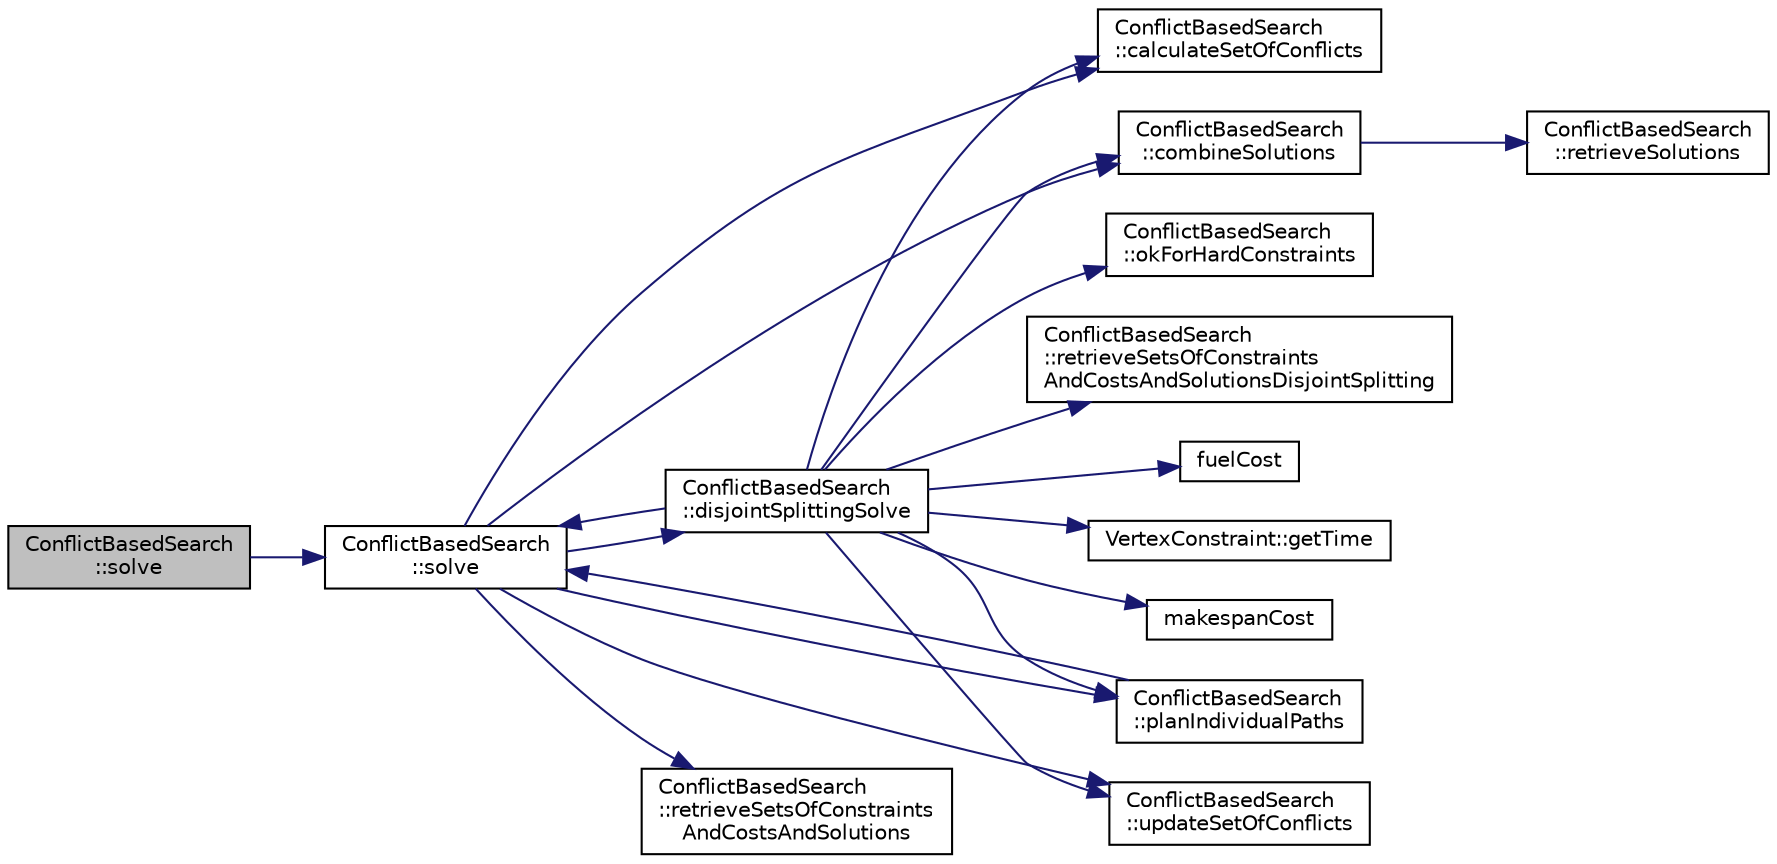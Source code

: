 digraph "ConflictBasedSearch::solve"
{
 // INTERACTIVE_SVG=YES
 // LATEX_PDF_SIZE
  edge [fontname="Helvetica",fontsize="10",labelfontname="Helvetica",labelfontsize="10"];
  node [fontname="Helvetica",fontsize="10",shape=record];
  rankdir="LR";
  Node1 [label="ConflictBasedSearch\l::solve",height=0.2,width=0.4,color="black", fillcolor="grey75", style="filled", fontcolor="black",tooltip=" "];
  Node1 -> Node2 [color="midnightblue",fontsize="10",style="solid",fontname="Helvetica"];
  Node2 [label="ConflictBasedSearch\l::solve",height=0.2,width=0.4,color="black", fillcolor="white", style="filled",URL="$classConflictBasedSearch.html#a6aadc55f462faad9ce67903a59b96c62",tooltip=" "];
  Node2 -> Node3 [color="midnightblue",fontsize="10",style="solid",fontname="Helvetica"];
  Node3 [label="ConflictBasedSearch\l::calculateSetOfConflicts",height=0.2,width=0.4,color="black", fillcolor="white", style="filled",URL="$classConflictBasedSearch.html#a6070f03e97d9e3ea822f5ed1a0bfe9a1",tooltip=" "];
  Node2 -> Node4 [color="midnightblue",fontsize="10",style="solid",fontname="Helvetica"];
  Node4 [label="ConflictBasedSearch\l::combineSolutions",height=0.2,width=0.4,color="black", fillcolor="white", style="filled",URL="$classConflictBasedSearch.html#a6d17a328ed4bd26bf58503a87761164c",tooltip=" "];
  Node4 -> Node5 [color="midnightblue",fontsize="10",style="solid",fontname="Helvetica"];
  Node5 [label="ConflictBasedSearch\l::retrieveSolutions",height=0.2,width=0.4,color="black", fillcolor="white", style="filled",URL="$classConflictBasedSearch.html#a3a9f295491df3b7ceec1b1d2ce7bacf3",tooltip=" "];
  Node2 -> Node6 [color="midnightblue",fontsize="10",style="solid",fontname="Helvetica"];
  Node6 [label="ConflictBasedSearch\l::disjointSplittingSolve",height=0.2,width=0.4,color="black", fillcolor="white", style="filled",URL="$classConflictBasedSearch.html#a1e9a1fbd7e074039fee97bc5ad4c6b55",tooltip=" "];
  Node6 -> Node3 [color="midnightblue",fontsize="10",style="solid",fontname="Helvetica"];
  Node6 -> Node4 [color="midnightblue",fontsize="10",style="solid",fontname="Helvetica"];
  Node6 -> Node7 [color="midnightblue",fontsize="10",style="solid",fontname="Helvetica"];
  Node7 [label="fuelCost",height=0.2,width=0.4,color="black", fillcolor="white", style="filled",URL="$Solution_8cpp.html#a1668e5fa72e047531e95f29f5deaf233",tooltip=" "];
  Node6 -> Node8 [color="midnightblue",fontsize="10",style="solid",fontname="Helvetica"];
  Node8 [label="VertexConstraint::getTime",height=0.2,width=0.4,color="black", fillcolor="white", style="filled",URL="$classVertexConstraint.html#ae4a5ede3e21dcbc4dec0060a90682c15",tooltip=" "];
  Node6 -> Node9 [color="midnightblue",fontsize="10",style="solid",fontname="Helvetica"];
  Node9 [label="makespanCost",height=0.2,width=0.4,color="black", fillcolor="white", style="filled",URL="$Solution_8cpp.html#a88b7fad200133f09ed5879a14d0171c6",tooltip=" "];
  Node6 -> Node10 [color="midnightblue",fontsize="10",style="solid",fontname="Helvetica"];
  Node10 [label="ConflictBasedSearch\l::okForHardConstraints",height=0.2,width=0.4,color="black", fillcolor="white", style="filled",URL="$classConflictBasedSearch.html#a9a97b362b4e2df901352732921975454",tooltip=" "];
  Node6 -> Node11 [color="midnightblue",fontsize="10",style="solid",fontname="Helvetica"];
  Node11 [label="ConflictBasedSearch\l::planIndividualPaths",height=0.2,width=0.4,color="black", fillcolor="white", style="filled",URL="$classConflictBasedSearch.html#a2d4ce8cb5d44727d73f4489b39ad1d54",tooltip=" "];
  Node11 -> Node2 [color="midnightblue",fontsize="10",style="solid",fontname="Helvetica"];
  Node6 -> Node12 [color="midnightblue",fontsize="10",style="solid",fontname="Helvetica"];
  Node12 [label="ConflictBasedSearch\l::retrieveSetsOfConstraints\lAndCostsAndSolutionsDisjointSplitting",height=0.2,width=0.4,color="black", fillcolor="white", style="filled",URL="$classConflictBasedSearch.html#aeea91c6d2aa04bbd44b4f6a1382d81d4",tooltip=" "];
  Node6 -> Node2 [color="midnightblue",fontsize="10",style="solid",fontname="Helvetica"];
  Node6 -> Node13 [color="midnightblue",fontsize="10",style="solid",fontname="Helvetica"];
  Node13 [label="ConflictBasedSearch\l::updateSetOfConflicts",height=0.2,width=0.4,color="black", fillcolor="white", style="filled",URL="$classConflictBasedSearch.html#a727a9172ea3f3fbf4eca9f247d3f5356",tooltip=" "];
  Node2 -> Node11 [color="midnightblue",fontsize="10",style="solid",fontname="Helvetica"];
  Node2 -> Node14 [color="midnightblue",fontsize="10",style="solid",fontname="Helvetica"];
  Node14 [label="ConflictBasedSearch\l::retrieveSetsOfConstraints\lAndCostsAndSolutions",height=0.2,width=0.4,color="black", fillcolor="white", style="filled",URL="$classConflictBasedSearch.html#adfcf0b5e67e17a8eada77fed4ed4ea20",tooltip=" "];
  Node2 -> Node13 [color="midnightblue",fontsize="10",style="solid",fontname="Helvetica"];
}
